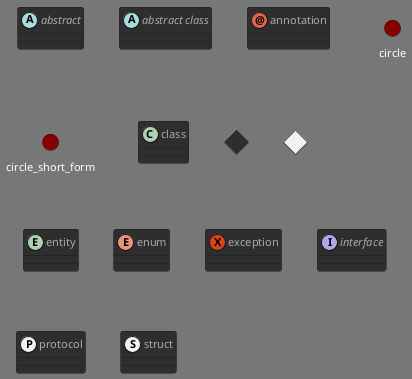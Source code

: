 ' Do not edit
' Theme Gallery
' autogenerated by script
'
@startuml
!theme reddress-darkred
abstract        abstract
abstract class  "abstract class"
annotation      annotation
circle          circle
()              circle_short_form
class           class
diamond         diamond
<>              diamond_short_form
entity          entity
enum            enum
exception       exception
interface       interface
protocol        protocol
struct          struct
@enduml
